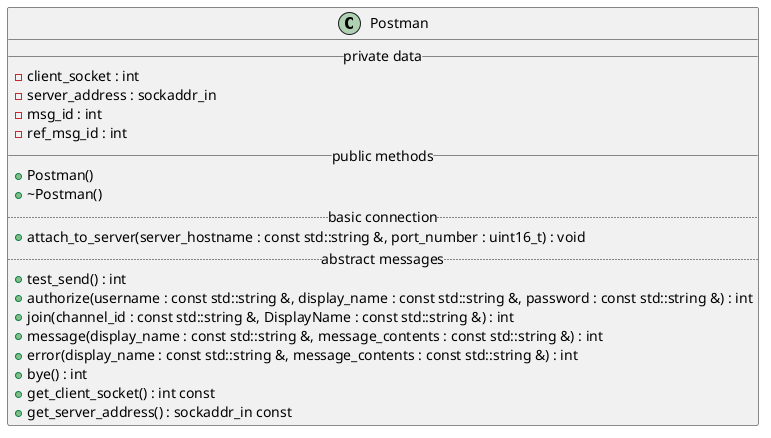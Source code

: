 @startuml class-diagram

' crt-amber
' plain

' class InputParser {
' 	.. Methods ..
' 	+ getName()
' 	+ getAddress()
' 	__ private data __
' 	int age
' 	-- encrypted --
' 	String password
' }
' class Poslol {
' 	.. Methods ..
' 	+ connect_to_server()
' 	+ send_message()
' 	__ private data __
' 	socketaddr server
' 	' -- encrypted --
' 	' String password
' }

class Postman {
	__ private data __
    -client_socket : int
    -server_address : sockaddr_in
    -msg_id : int
    -ref_msg_id : int
	__ public methods __
    +Postman()
    +~Postman()
	.. basic connection ..
    +attach_to_server(server_hostname : const std::string &, port_number : uint16_t) : void
	.. abstract messages ..
    +test_send() : int
    +authorize(username : const std::string &, display_name : const std::string &, password : const std::string &) : int
    +join(channel_id : const std::string &, DisplayName : const std::string &) : int
    +message(display_name : const std::string &, message_contents : const std::string &) : int
    +error(display_name : const std::string &, message_contents : const std::string &) : int
    +bye() : int
    +get_client_socket() : int const
    +get_server_address() : sockaddr_in const
}
@enduml